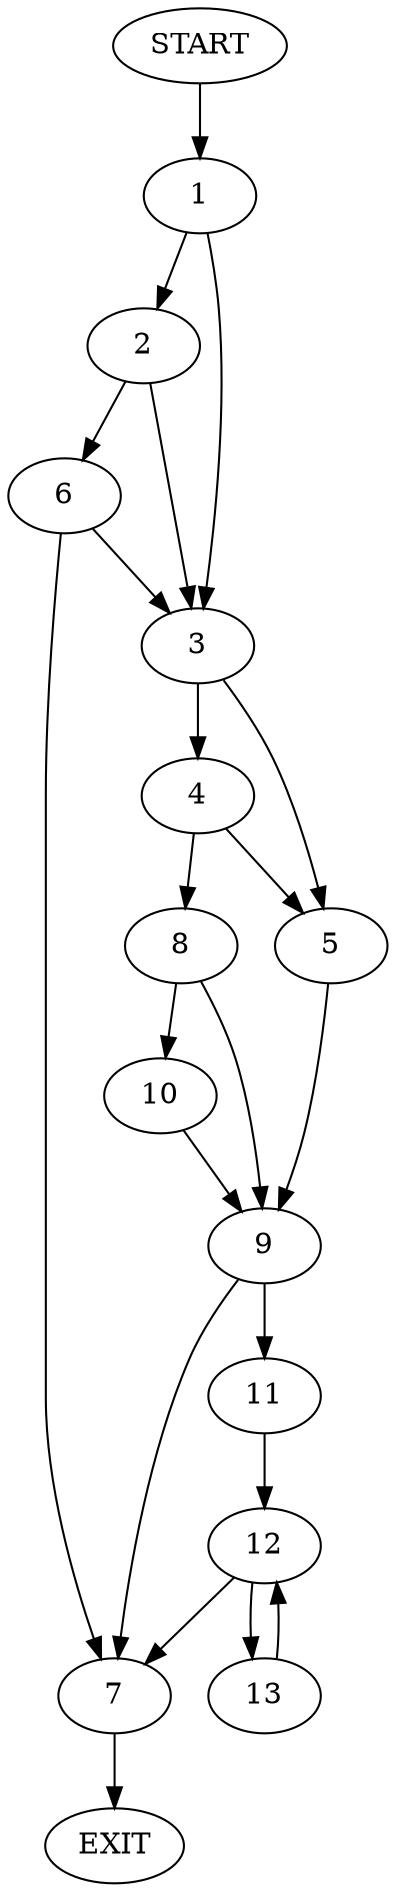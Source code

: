 digraph {
0 [label="START"]
14 [label="EXIT"]
0 -> 1
1 -> 2
1 -> 3
3 -> 4
3 -> 5
2 -> 3
2 -> 6
6 -> 7
6 -> 3
7 -> 14
4 -> 8
4 -> 5
5 -> 9
8 -> 10
8 -> 9
9 -> 7
9 -> 11
10 -> 9
11 -> 12
12 -> 7
12 -> 13
13 -> 12
}
